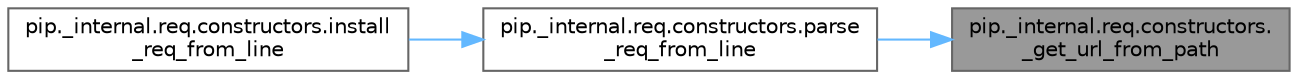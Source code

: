 digraph "pip._internal.req.constructors._get_url_from_path"
{
 // LATEX_PDF_SIZE
  bgcolor="transparent";
  edge [fontname=Helvetica,fontsize=10,labelfontname=Helvetica,labelfontsize=10];
  node [fontname=Helvetica,fontsize=10,shape=box,height=0.2,width=0.4];
  rankdir="RL";
  Node1 [id="Node000001",label="pip._internal.req.constructors.\l_get_url_from_path",height=0.2,width=0.4,color="gray40", fillcolor="grey60", style="filled", fontcolor="black",tooltip=" "];
  Node1 -> Node2 [id="edge1_Node000001_Node000002",dir="back",color="steelblue1",style="solid",tooltip=" "];
  Node2 [id="Node000002",label="pip._internal.req.constructors.parse\l_req_from_line",height=0.2,width=0.4,color="grey40", fillcolor="white", style="filled",URL="$namespacepip_1_1__internal_1_1req_1_1constructors.html#a413cf87ba7a1dc0c409a57e8cabded9d",tooltip=" "];
  Node2 -> Node3 [id="edge2_Node000002_Node000003",dir="back",color="steelblue1",style="solid",tooltip=" "];
  Node3 [id="Node000003",label="pip._internal.req.constructors.install\l_req_from_line",height=0.2,width=0.4,color="grey40", fillcolor="white", style="filled",URL="$namespacepip_1_1__internal_1_1req_1_1constructors.html#a957dee549b6d56368bc0ef6443dfaaf8",tooltip=" "];
}
